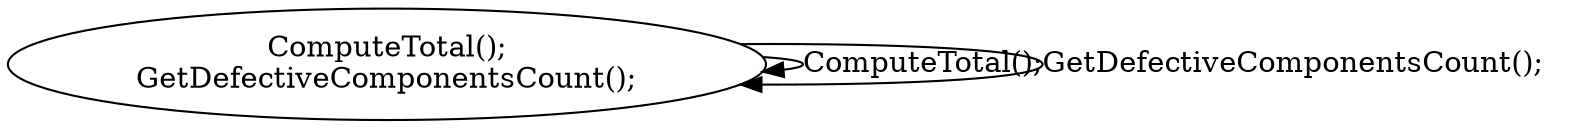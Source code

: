// Prueba
digraph {
	"1-2-" [label="ComputeTotal();
GetDefectiveComponentsCount();
"]
	"1-2-" [label="ComputeTotal();
GetDefectiveComponentsCount();
"]
	"1-2-" -> "1-2-" [label="ComputeTotal();"]
	"1-2-" [label="ComputeTotal();
GetDefectiveComponentsCount();
"]
	"1-2-" [label="ComputeTotal();
GetDefectiveComponentsCount();
"]
	"1-2-" -> "1-2-" [label="GetDefectiveComponentsCount();"]
}
